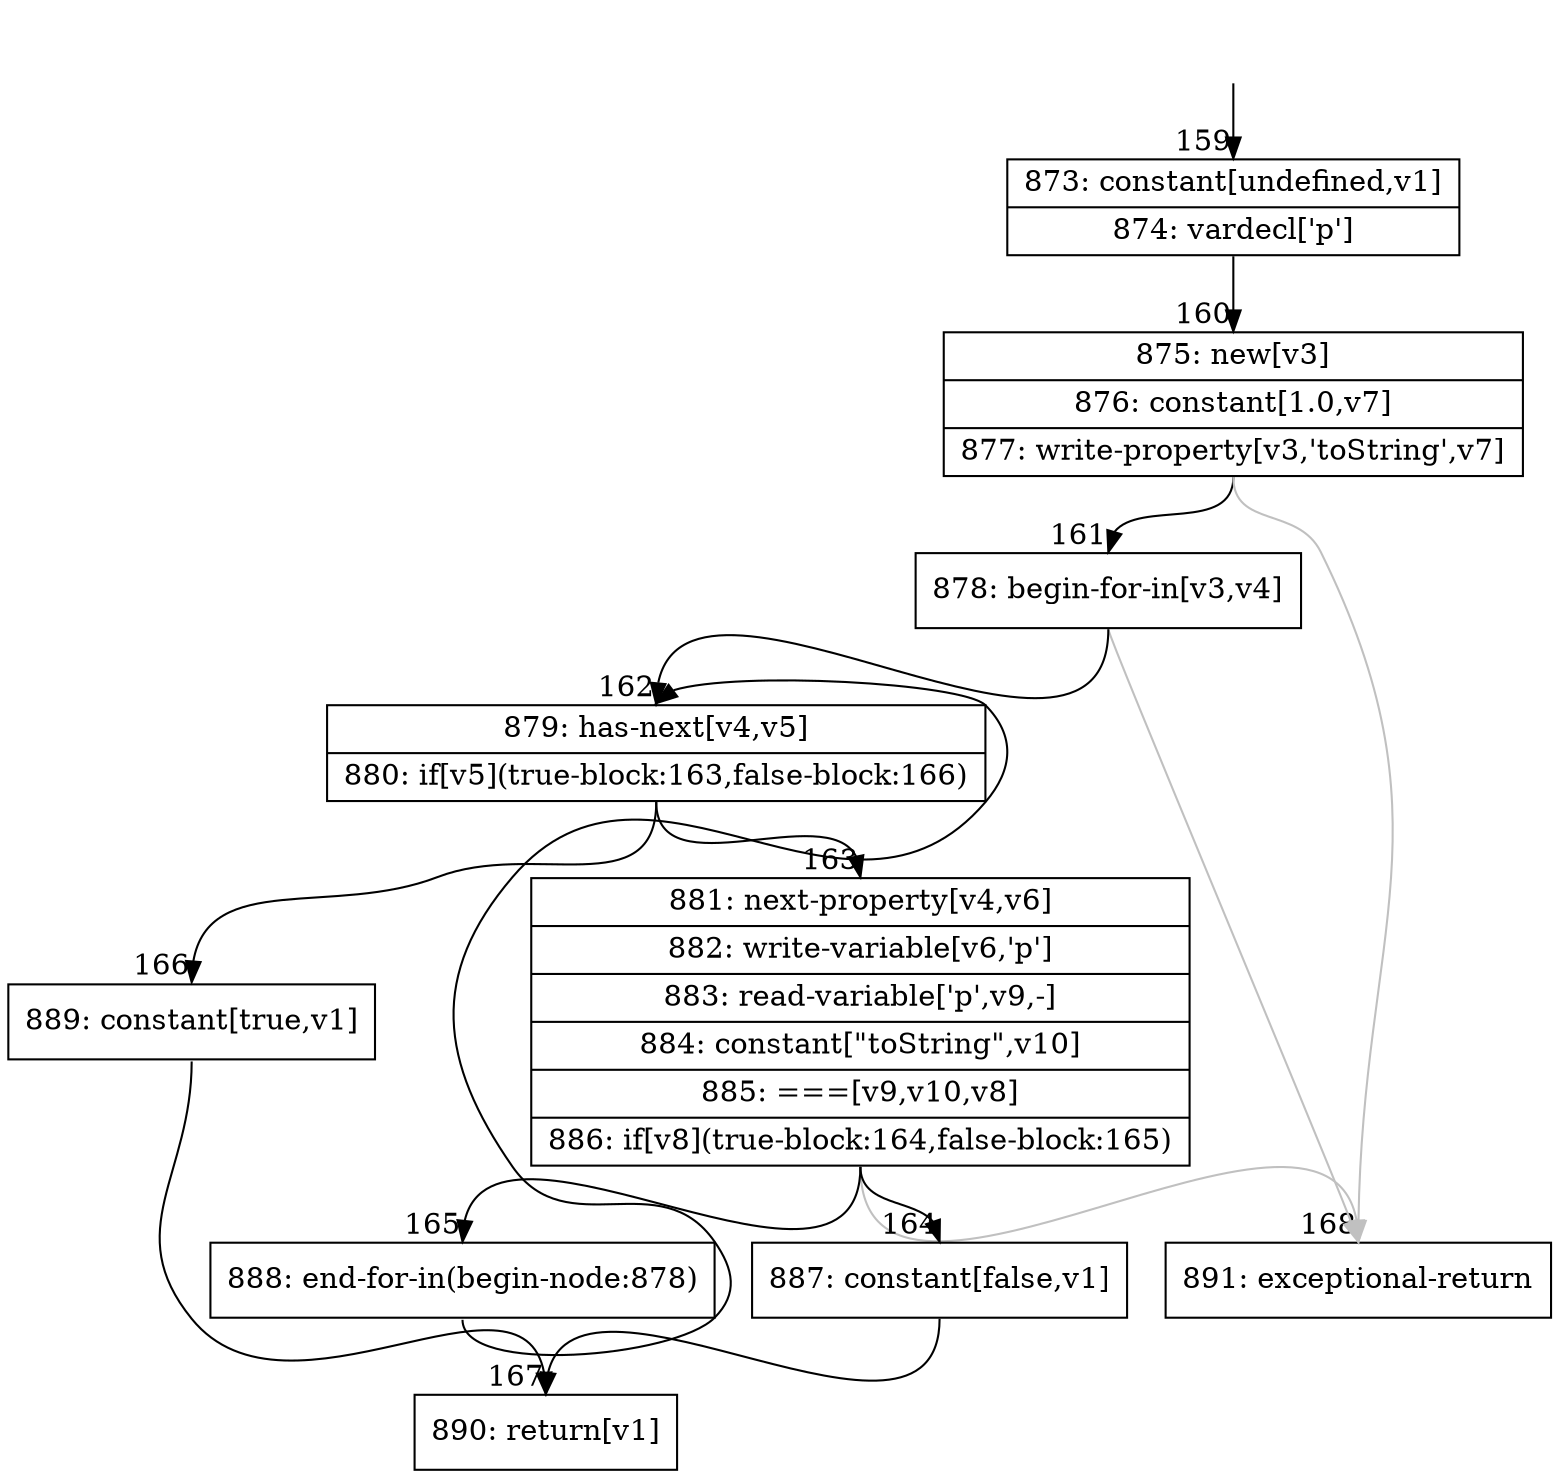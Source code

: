digraph {
rankdir="TD"
BB_entry7[shape=none,label=""];
BB_entry7 -> BB159 [tailport=s, headport=n, headlabel="    159"]
BB159 [shape=record label="{873: constant[undefined,v1]|874: vardecl['p']}" ] 
BB159 -> BB160 [tailport=s, headport=n, headlabel="      160"]
BB160 [shape=record label="{875: new[v3]|876: constant[1.0,v7]|877: write-property[v3,'toString',v7]}" ] 
BB160 -> BB161 [tailport=s, headport=n, headlabel="      161"]
BB160 -> BB168 [tailport=s, headport=n, color=gray, headlabel="      168"]
BB161 [shape=record label="{878: begin-for-in[v3,v4]}" ] 
BB161 -> BB162 [tailport=s, headport=n, headlabel="      162"]
BB161 -> BB168 [tailport=s, headport=n, color=gray]
BB162 [shape=record label="{879: has-next[v4,v5]|880: if[v5](true-block:163,false-block:166)}" ] 
BB162 -> BB163 [tailport=s, headport=n, headlabel="      163"]
BB162 -> BB166 [tailport=s, headport=n, headlabel="      166"]
BB163 [shape=record label="{881: next-property[v4,v6]|882: write-variable[v6,'p']|883: read-variable['p',v9,-]|884: constant[\"toString\",v10]|885: ===[v9,v10,v8]|886: if[v8](true-block:164,false-block:165)}" ] 
BB163 -> BB164 [tailport=s, headport=n, headlabel="      164"]
BB163 -> BB165 [tailport=s, headport=n, headlabel="      165"]
BB163 -> BB168 [tailport=s, headport=n, color=gray]
BB164 [shape=record label="{887: constant[false,v1]}" ] 
BB164 -> BB167 [tailport=s, headport=n, headlabel="      167"]
BB165 [shape=record label="{888: end-for-in(begin-node:878)}" ] 
BB165 -> BB162 [tailport=s, headport=n]
BB166 [shape=record label="{889: constant[true,v1]}" ] 
BB166 -> BB167 [tailport=s, headport=n]
BB167 [shape=record label="{890: return[v1]}" ] 
BB168 [shape=record label="{891: exceptional-return}" ] 
//#$~ 70
}
